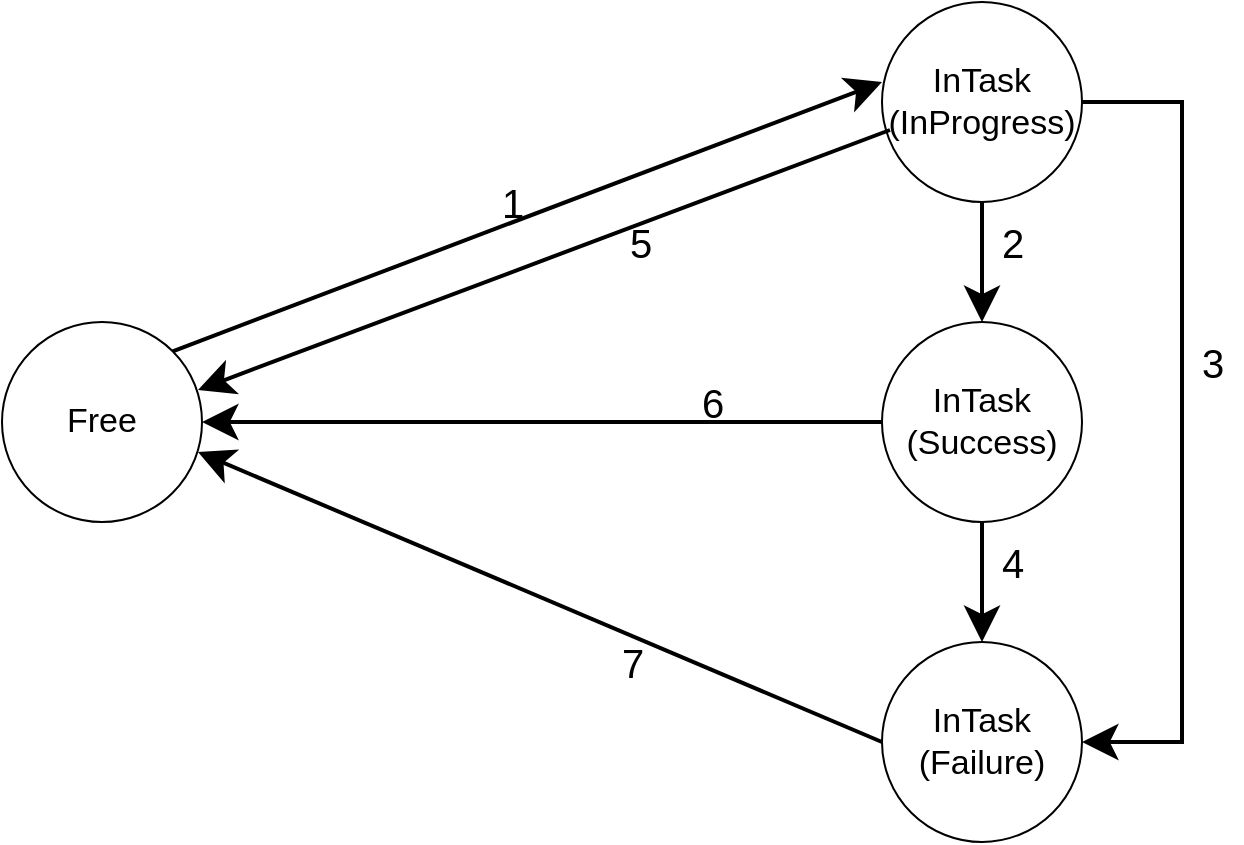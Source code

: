 <mxfile version="24.7.5">
  <diagram name="Page-1" id="5TOnqpEzXu9KvmxTrv7Q">
    <mxGraphModel dx="1026" dy="659" grid="1" gridSize="10" guides="1" tooltips="1" connect="1" arrows="1" fold="1" page="1" pageScale="1" pageWidth="827" pageHeight="1169" math="0" shadow="0">
      <root>
        <mxCell id="0" />
        <mxCell id="1" parent="0" />
        <mxCell id="qMCYXL3dUeA2pDKhbFgR-3" value="Free" style="ellipse;whiteSpace=wrap;html=1;aspect=fixed;fontSize=17;" parent="1" vertex="1">
          <mxGeometry x="80" y="240" width="100" height="100" as="geometry" />
        </mxCell>
        <mxCell id="vciqMSU1Rmmd4MeDY6N3-12" style="edgeStyle=orthogonalEdgeStyle;rounded=0;orthogonalLoop=1;jettySize=auto;html=1;exitX=1;exitY=0.5;exitDx=0;exitDy=0;entryX=1;entryY=0.5;entryDx=0;entryDy=0;strokeWidth=2;endSize=12;startSize=12;" parent="1" source="qMCYXL3dUeA2pDKhbFgR-4" target="vciqMSU1Rmmd4MeDY6N3-2" edge="1">
          <mxGeometry relative="1" as="geometry">
            <Array as="points">
              <mxPoint x="670" y="130" />
              <mxPoint x="670" y="450" />
            </Array>
          </mxGeometry>
        </mxCell>
        <mxCell id="qMCYXL3dUeA2pDKhbFgR-4" value="InTask&lt;div style=&quot;font-size: 17px;&quot;&gt;(InProgress)&lt;/div&gt;" style="ellipse;whiteSpace=wrap;html=1;aspect=fixed;fontSize=17;" parent="1" vertex="1">
          <mxGeometry x="520" y="80" width="100" height="100" as="geometry" />
        </mxCell>
        <mxCell id="vciqMSU1Rmmd4MeDY6N3-1" value="InTask&lt;div style=&quot;font-size: 17px;&quot;&gt;(Success)&lt;/div&gt;" style="ellipse;whiteSpace=wrap;html=1;aspect=fixed;fontSize=17;" parent="1" vertex="1">
          <mxGeometry x="520" y="240" width="100" height="100" as="geometry" />
        </mxCell>
        <mxCell id="vciqMSU1Rmmd4MeDY6N3-2" value="InTask&lt;div style=&quot;font-size: 17px;&quot;&gt;(Failure)&lt;/div&gt;" style="ellipse;whiteSpace=wrap;html=1;aspect=fixed;fontSize=17;" parent="1" vertex="1">
          <mxGeometry x="520" y="400" width="100" height="100" as="geometry" />
        </mxCell>
        <mxCell id="vciqMSU1Rmmd4MeDY6N3-5" value="" style="endArrow=classic;html=1;rounded=0;exitX=1;exitY=0;exitDx=0;exitDy=0;entryX=0;entryY=0.4;entryDx=0;entryDy=0;entryPerimeter=0;strokeWidth=2;jumpSize=6;flowAnimation=0;shadow=0;endSize=12;startSize=12;" parent="1" source="qMCYXL3dUeA2pDKhbFgR-3" target="qMCYXL3dUeA2pDKhbFgR-4" edge="1">
          <mxGeometry width="50" height="50" relative="1" as="geometry">
            <mxPoint x="390" y="270" as="sourcePoint" />
            <mxPoint x="440" y="220" as="targetPoint" />
          </mxGeometry>
        </mxCell>
        <mxCell id="vciqMSU1Rmmd4MeDY6N3-6" value="" style="endArrow=none;html=1;rounded=0;exitX=0.98;exitY=0.34;exitDx=0;exitDy=0;entryX=0.04;entryY=0.64;entryDx=0;entryDy=0;strokeWidth=2;jumpSize=6;flowAnimation=0;shadow=0;endSize=12;startSize=12;exitPerimeter=0;startArrow=classic;startFill=1;endFill=0;entryPerimeter=0;" parent="1" source="qMCYXL3dUeA2pDKhbFgR-3" target="qMCYXL3dUeA2pDKhbFgR-4" edge="1">
          <mxGeometry width="50" height="50" relative="1" as="geometry">
            <mxPoint x="175" y="265" as="sourcePoint" />
            <mxPoint x="530" y="130" as="targetPoint" />
          </mxGeometry>
        </mxCell>
        <mxCell id="vciqMSU1Rmmd4MeDY6N3-7" value="" style="endArrow=none;html=1;rounded=0;exitX=1;exitY=0.5;exitDx=0;exitDy=0;entryX=0;entryY=0.5;entryDx=0;entryDy=0;strokeWidth=2;jumpSize=6;flowAnimation=0;shadow=0;endSize=12;startSize=12;startArrow=classic;startFill=1;endFill=0;" parent="1" source="qMCYXL3dUeA2pDKhbFgR-3" target="vciqMSU1Rmmd4MeDY6N3-1" edge="1">
          <mxGeometry width="50" height="50" relative="1" as="geometry">
            <mxPoint x="188" y="284" as="sourcePoint" />
            <mxPoint x="534" y="154" as="targetPoint" />
          </mxGeometry>
        </mxCell>
        <mxCell id="vciqMSU1Rmmd4MeDY6N3-9" value="" style="endArrow=none;html=1;rounded=0;exitX=0.98;exitY=0.65;exitDx=0;exitDy=0;entryX=0;entryY=0.5;entryDx=0;entryDy=0;strokeWidth=2;jumpSize=6;flowAnimation=0;shadow=0;endSize=12;startSize=12;startArrow=classic;startFill=1;endFill=0;exitPerimeter=0;" parent="1" source="qMCYXL3dUeA2pDKhbFgR-3" target="vciqMSU1Rmmd4MeDY6N3-2" edge="1">
          <mxGeometry width="50" height="50" relative="1" as="geometry">
            <mxPoint x="190" y="300" as="sourcePoint" />
            <mxPoint x="530" y="300" as="targetPoint" />
          </mxGeometry>
        </mxCell>
        <mxCell id="vciqMSU1Rmmd4MeDY6N3-10" value="" style="endArrow=none;html=1;rounded=0;entryX=0.5;entryY=1;entryDx=0;entryDy=0;strokeWidth=2;jumpSize=6;flowAnimation=0;shadow=0;endSize=12;startSize=12;startArrow=classic;startFill=1;endFill=0;" parent="1" source="vciqMSU1Rmmd4MeDY6N3-1" target="qMCYXL3dUeA2pDKhbFgR-4" edge="1">
          <mxGeometry width="50" height="50" relative="1" as="geometry">
            <mxPoint x="188" y="284" as="sourcePoint" />
            <mxPoint x="534" y="154" as="targetPoint" />
          </mxGeometry>
        </mxCell>
        <mxCell id="vciqMSU1Rmmd4MeDY6N3-13" value="1" style="text;html=1;align=center;verticalAlign=middle;resizable=0;points=[];autosize=1;strokeColor=none;fillColor=none;fontSize=20;" parent="1" vertex="1">
          <mxGeometry x="320" y="160" width="30" height="40" as="geometry" />
        </mxCell>
        <mxCell id="vciqMSU1Rmmd4MeDY6N3-14" value="3" style="text;html=1;align=center;verticalAlign=middle;resizable=0;points=[];autosize=1;strokeColor=none;fillColor=none;fontSize=20;" parent="1" vertex="1">
          <mxGeometry x="670" y="240" width="30" height="40" as="geometry" />
        </mxCell>
        <mxCell id="vciqMSU1Rmmd4MeDY6N3-15" value="2" style="text;html=1;align=center;verticalAlign=middle;resizable=0;points=[];autosize=1;strokeColor=none;fillColor=none;fontSize=20;" parent="1" vertex="1">
          <mxGeometry x="570" y="180" width="30" height="40" as="geometry" />
        </mxCell>
        <mxCell id="vciqMSU1Rmmd4MeDY6N3-16" value="5" style="text;html=1;align=center;verticalAlign=middle;resizable=0;points=[];autosize=1;strokeColor=none;fillColor=none;fontSize=20;" parent="1" vertex="1">
          <mxGeometry x="384" y="180" width="30" height="40" as="geometry" />
        </mxCell>
        <mxCell id="vciqMSU1Rmmd4MeDY6N3-17" value="6" style="text;html=1;align=center;verticalAlign=middle;resizable=0;points=[];autosize=1;strokeColor=none;fillColor=none;fontSize=20;" parent="1" vertex="1">
          <mxGeometry x="420" y="260" width="30" height="40" as="geometry" />
        </mxCell>
        <mxCell id="vciqMSU1Rmmd4MeDY6N3-18" value="7" style="text;html=1;align=center;verticalAlign=middle;resizable=0;points=[];autosize=1;strokeColor=none;fillColor=none;fontSize=20;" parent="1" vertex="1">
          <mxGeometry x="380" y="390" width="30" height="40" as="geometry" />
        </mxCell>
        <mxCell id="Bf7jOjBihEmPT1npfl3J-1" value="" style="endArrow=none;html=1;rounded=0;entryX=0.5;entryY=1;entryDx=0;entryDy=0;strokeWidth=2;jumpSize=6;flowAnimation=0;shadow=0;endSize=12;startSize=12;startArrow=classic;startFill=1;endFill=0;" edge="1" parent="1">
          <mxGeometry width="50" height="50" relative="1" as="geometry">
            <mxPoint x="570" y="400" as="sourcePoint" />
            <mxPoint x="570" y="340" as="targetPoint" />
          </mxGeometry>
        </mxCell>
        <mxCell id="Bf7jOjBihEmPT1npfl3J-2" value="4" style="text;html=1;align=center;verticalAlign=middle;resizable=0;points=[];autosize=1;strokeColor=none;fillColor=none;fontSize=20;" vertex="1" parent="1">
          <mxGeometry x="570" y="340" width="30" height="40" as="geometry" />
        </mxCell>
      </root>
    </mxGraphModel>
  </diagram>
</mxfile>
